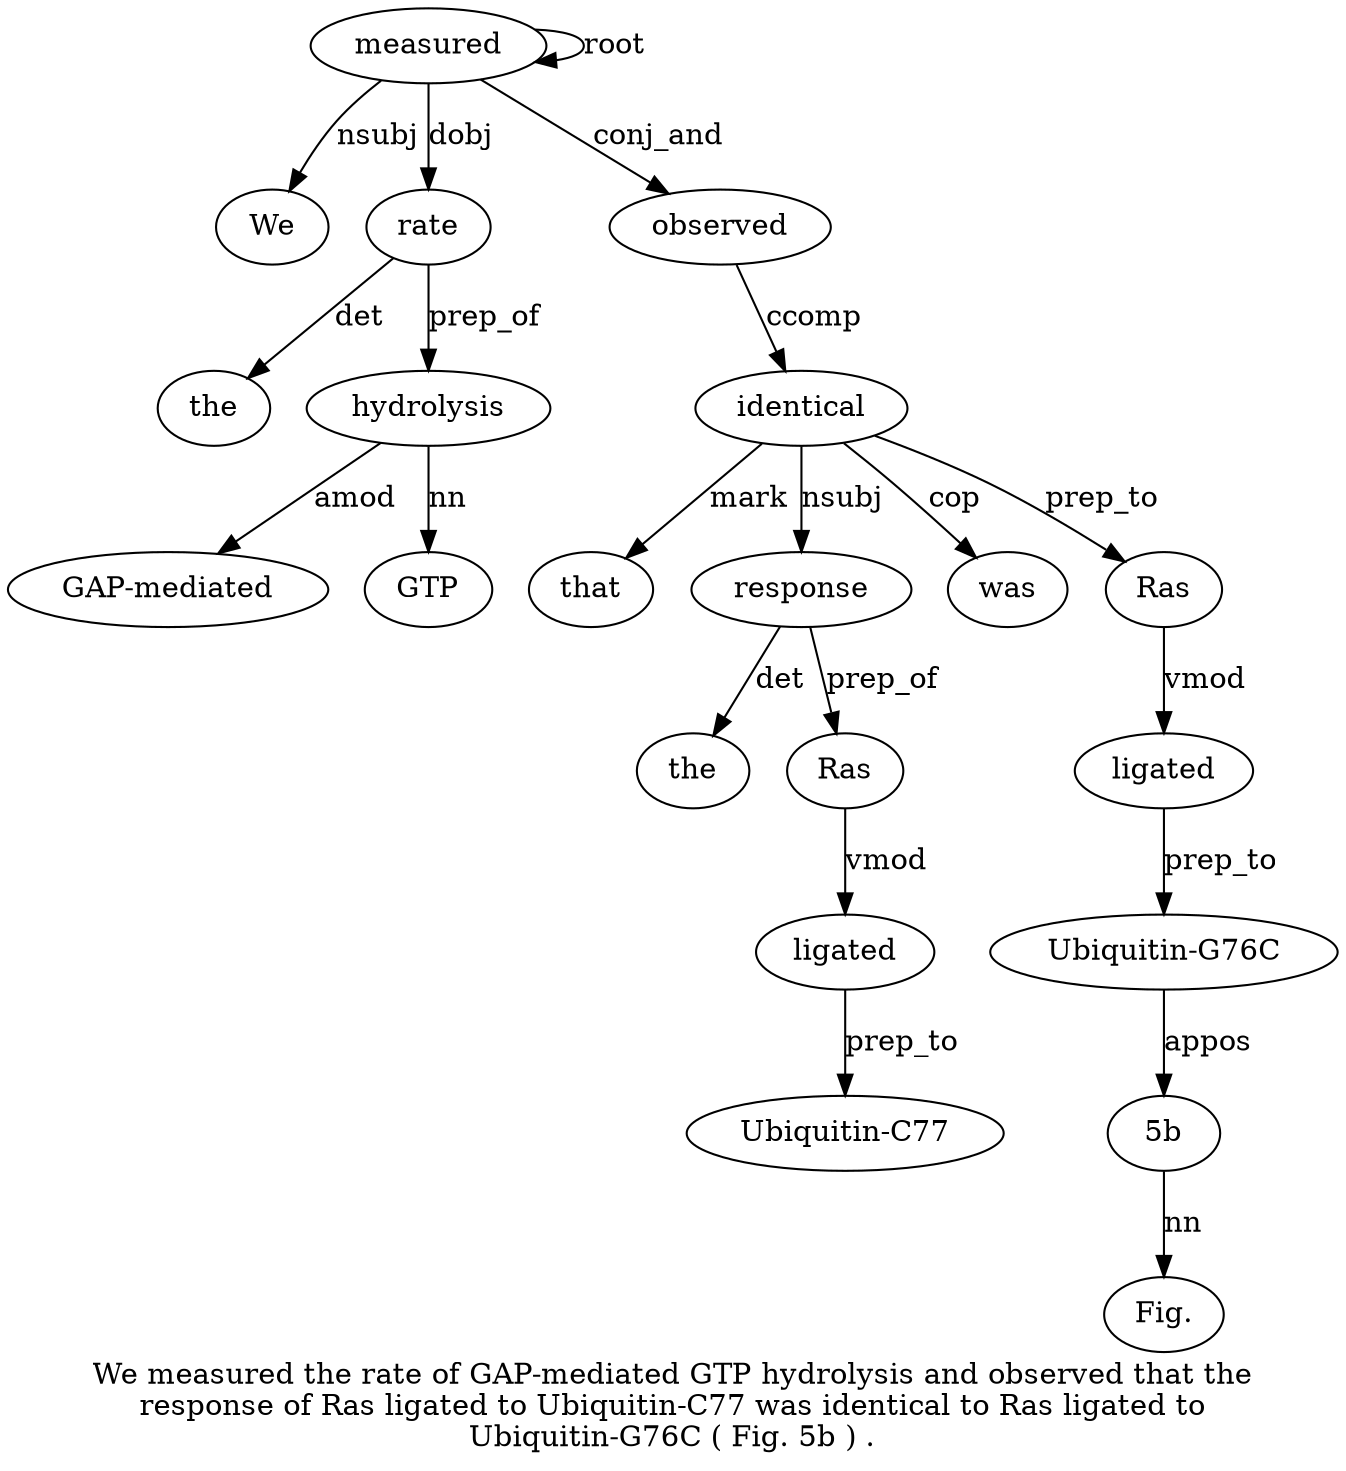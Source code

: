 digraph "We measured the rate of GAP-mediated GTP hydrolysis and observed that the response of Ras ligated to Ubiquitin-C77 was identical to Ras ligated to Ubiquitin-G76C ( Fig. 5b ) ." {
label="We measured the rate of GAP-mediated GTP hydrolysis and observed that the
response of Ras ligated to Ubiquitin-C77 was identical to Ras ligated to
Ubiquitin-G76C ( Fig. 5b ) .";
measured2 [style=filled, fillcolor=white, label=measured];
We1 [style=filled, fillcolor=white, label=We];
measured2 -> We1  [label=nsubj];
measured2 -> measured2  [label=root];
rate4 [style=filled, fillcolor=white, label=rate];
the3 [style=filled, fillcolor=white, label=the];
rate4 -> the3  [label=det];
measured2 -> rate4  [label=dobj];
hydrolysis8 [style=filled, fillcolor=white, label=hydrolysis];
"GAP-mediated6" [style=filled, fillcolor=white, label="GAP-mediated"];
hydrolysis8 -> "GAP-mediated6"  [label=amod];
GTP7 [style=filled, fillcolor=white, label=GTP];
hydrolysis8 -> GTP7  [label=nn];
rate4 -> hydrolysis8  [label=prep_of];
observed10 [style=filled, fillcolor=white, label=observed];
measured2 -> observed10  [label=conj_and];
identical20 [style=filled, fillcolor=white, label=identical];
that11 [style=filled, fillcolor=white, label=that];
identical20 -> that11  [label=mark];
response13 [style=filled, fillcolor=white, label=response];
the12 [style=filled, fillcolor=white, label=the];
response13 -> the12  [label=det];
identical20 -> response13  [label=nsubj];
Ras15 [style=filled, fillcolor=white, label=Ras];
response13 -> Ras15  [label=prep_of];
ligated16 [style=filled, fillcolor=white, label=ligated];
Ras15 -> ligated16  [label=vmod];
"Ubiquitin-C7718" [style=filled, fillcolor=white, label="Ubiquitin-C77"];
ligated16 -> "Ubiquitin-C7718"  [label=prep_to];
was19 [style=filled, fillcolor=white, label=was];
identical20 -> was19  [label=cop];
observed10 -> identical20  [label=ccomp];
Ras22 [style=filled, fillcolor=white, label=Ras];
identical20 -> Ras22  [label=prep_to];
ligated23 [style=filled, fillcolor=white, label=ligated];
Ras22 -> ligated23  [label=vmod];
"Ubiquitin-G76C25" [style=filled, fillcolor=white, label="Ubiquitin-G76C"];
ligated23 -> "Ubiquitin-G76C25"  [label=prep_to];
"5b28" [style=filled, fillcolor=white, label="5b"];
"Fig.27" [style=filled, fillcolor=white, label="Fig."];
"5b28" -> "Fig.27"  [label=nn];
"Ubiquitin-G76C25" -> "5b28"  [label=appos];
}
